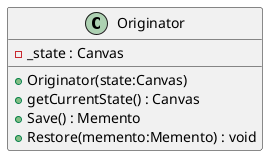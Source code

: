 @startuml
class Originator {
    - _state : Canvas
    + Originator(state:Canvas)
    + getCurrentState() : Canvas
    + Save() : Memento
    + Restore(memento:Memento) : void
}
@enduml
